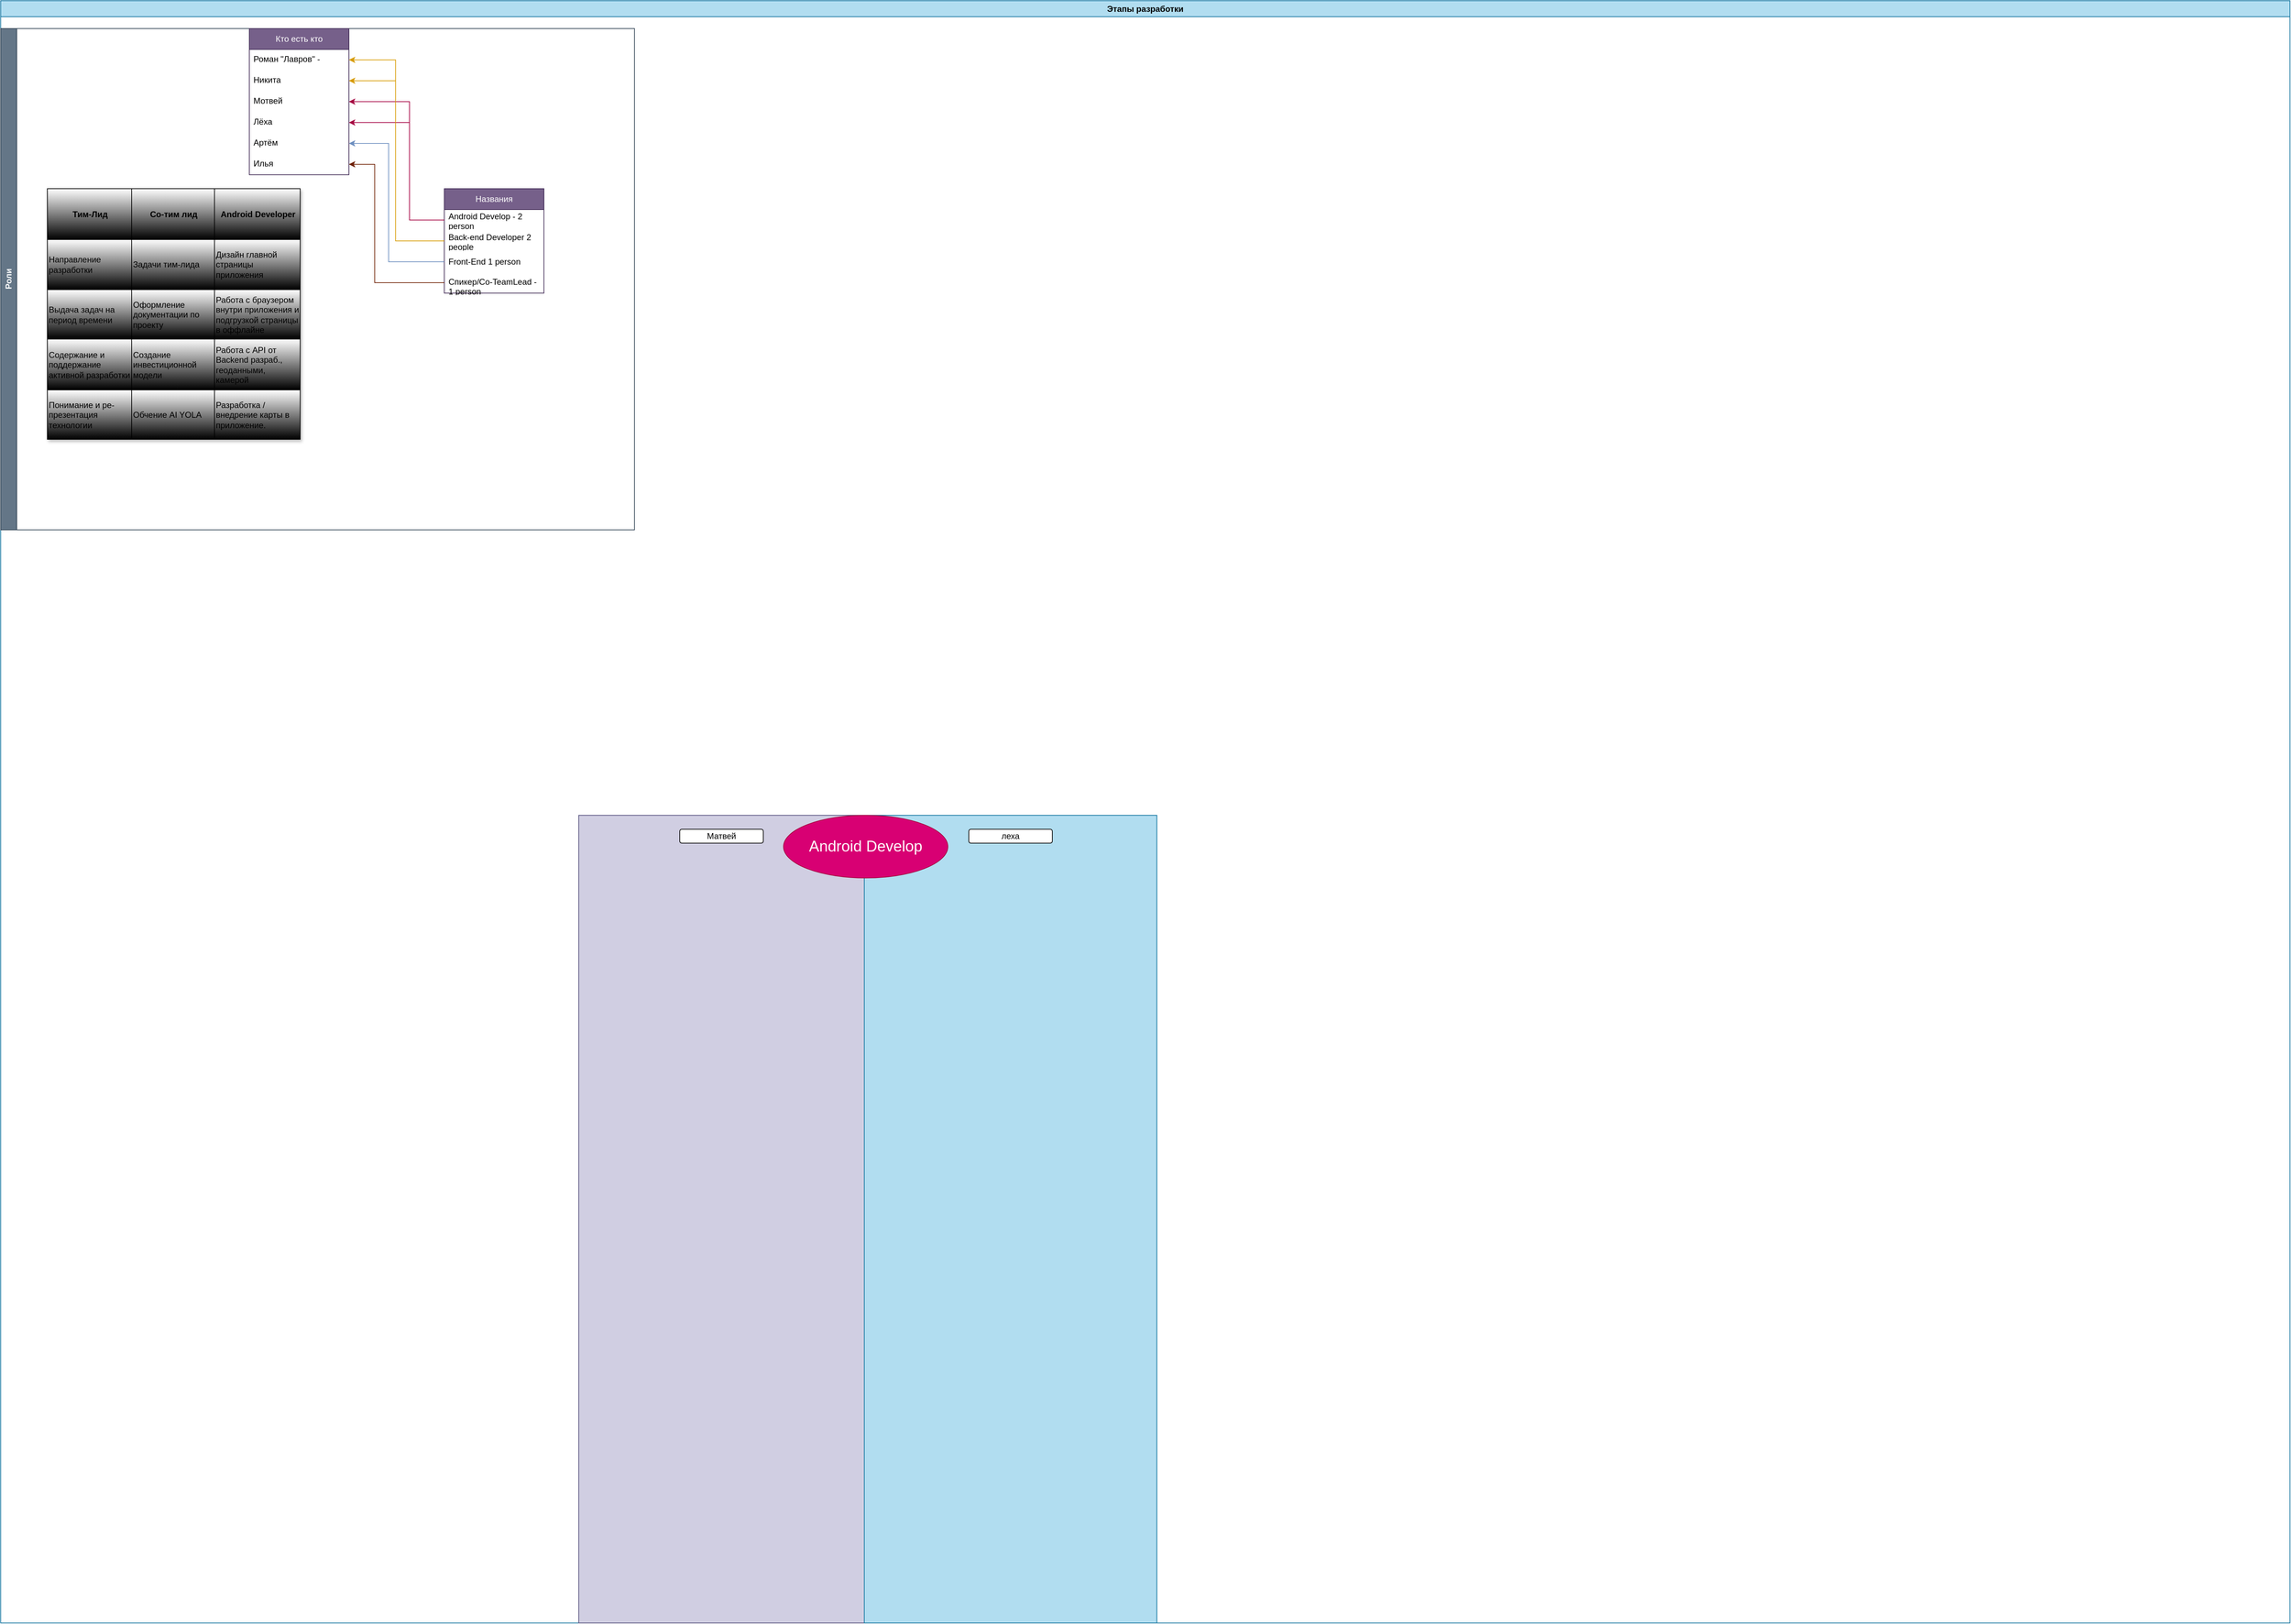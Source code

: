 <mxfile version="22.0.6" type="github">
  <diagram name="Страница — 1" id="wmEAA7BOA9uUHoBaHZGH">
    <mxGraphModel dx="2154" dy="730" grid="1" gridSize="10" guides="1" tooltips="1" connect="1" arrows="1" fold="1" page="1" pageScale="1" pageWidth="827" pageHeight="1169" math="0" shadow="0">
      <root>
        <mxCell id="0" />
        <mxCell id="1" parent="0" />
        <mxCell id="wPuOChfjVIhBy_STEDwP-1" value="Этапы разработки" style="swimlane;whiteSpace=wrap;html=1;fillColor=#b1ddf0;strokeColor=#10739e;" parent="1" vertex="1">
          <mxGeometry x="-827" width="3287" height="2330" as="geometry">
            <mxRectangle x="90" y="60" width="140" height="30" as="alternateBounds" />
          </mxGeometry>
        </mxCell>
        <mxCell id="wPuOChfjVIhBy_STEDwP-3" value="Роли" style="swimlane;horizontal=0;whiteSpace=wrap;html=1;fillColor=#647687;fontColor=#ffffff;strokeColor=#314354;" parent="wPuOChfjVIhBy_STEDwP-1" vertex="1">
          <mxGeometry y="40" width="910" height="720" as="geometry">
            <mxRectangle y="40" width="40" height="60" as="alternateBounds" />
          </mxGeometry>
        </mxCell>
        <mxCell id="wPuOChfjVIhBy_STEDwP-4" value="Названия" style="swimlane;fontStyle=0;childLayout=stackLayout;horizontal=1;startSize=30;horizontalStack=0;resizeParent=1;resizeParentMax=0;resizeLast=0;collapsible=1;marginBottom=0;whiteSpace=wrap;html=1;fillColor=#76608a;fontColor=#ffffff;strokeColor=#432D57;" parent="wPuOChfjVIhBy_STEDwP-3" vertex="1">
          <mxGeometry x="637" y="230" width="143" height="150" as="geometry" />
        </mxCell>
        <mxCell id="wPuOChfjVIhBy_STEDwP-5" value="Android Develop - 2 person" style="text;strokeColor=none;fillColor=none;align=left;verticalAlign=middle;spacingLeft=4;spacingRight=4;overflow=hidden;points=[[0,0.5],[1,0.5]];portConstraint=eastwest;rotatable=0;whiteSpace=wrap;html=1;" parent="wPuOChfjVIhBy_STEDwP-4" vertex="1">
          <mxGeometry y="30" width="143" height="30" as="geometry" />
        </mxCell>
        <mxCell id="wPuOChfjVIhBy_STEDwP-6" value="Back-end Developer 2 people" style="text;strokeColor=none;fillColor=none;align=left;verticalAlign=middle;spacingLeft=4;spacingRight=4;overflow=hidden;points=[[0,0.5],[1,0.5]];portConstraint=eastwest;rotatable=0;whiteSpace=wrap;html=1;" parent="wPuOChfjVIhBy_STEDwP-4" vertex="1">
          <mxGeometry y="60" width="143" height="30" as="geometry" />
        </mxCell>
        <mxCell id="wPuOChfjVIhBy_STEDwP-7" value="Front-End 1 person" style="text;strokeColor=none;fillColor=none;align=left;verticalAlign=middle;spacingLeft=4;spacingRight=4;overflow=hidden;points=[[0,0.5],[1,0.5]];portConstraint=eastwest;rotatable=0;whiteSpace=wrap;html=1;" parent="wPuOChfjVIhBy_STEDwP-4" vertex="1">
          <mxGeometry y="90" width="143" height="30" as="geometry" />
        </mxCell>
        <mxCell id="wPuOChfjVIhBy_STEDwP-8" value="Спикер/Со-TeamLead - 1 person" style="text;strokeColor=none;fillColor=none;spacingLeft=4;spacingRight=4;overflow=hidden;rotatable=0;points=[[0,0.5],[1,0.5]];portConstraint=eastwest;fontSize=12;whiteSpace=wrap;html=1;" parent="wPuOChfjVIhBy_STEDwP-4" vertex="1">
          <mxGeometry y="120" width="143" height="30" as="geometry" />
        </mxCell>
        <mxCell id="wPuOChfjVIhBy_STEDwP-10" value="Кто есть кто" style="swimlane;fontStyle=0;childLayout=stackLayout;horizontal=1;startSize=30;horizontalStack=0;resizeParent=1;resizeParentMax=0;resizeLast=0;collapsible=1;marginBottom=0;whiteSpace=wrap;html=1;fillColor=#76608a;fontColor=#ffffff;strokeColor=#432D57;" parent="wPuOChfjVIhBy_STEDwP-3" vertex="1">
          <mxGeometry x="357" width="143" height="210" as="geometry" />
        </mxCell>
        <mxCell id="wPuOChfjVIhBy_STEDwP-15" value="Роман &quot;Лавров&quot; -&amp;nbsp;" style="text;strokeColor=none;fillColor=none;spacingLeft=4;spacingRight=4;overflow=hidden;rotatable=0;points=[[0,0.5],[1,0.5]];portConstraint=eastwest;fontSize=12;whiteSpace=wrap;html=1;" parent="wPuOChfjVIhBy_STEDwP-10" vertex="1">
          <mxGeometry y="30" width="143" height="30" as="geometry" />
        </mxCell>
        <mxCell id="wPuOChfjVIhBy_STEDwP-18" value="Никита " style="text;strokeColor=none;fillColor=none;spacingLeft=4;spacingRight=4;overflow=hidden;rotatable=0;points=[[0,0.5],[1,0.5]];portConstraint=eastwest;fontSize=12;whiteSpace=wrap;html=1;" parent="wPuOChfjVIhBy_STEDwP-10" vertex="1">
          <mxGeometry y="60" width="143" height="30" as="geometry" />
        </mxCell>
        <mxCell id="wPuOChfjVIhBy_STEDwP-19" value="Мотвей" style="text;strokeColor=none;fillColor=none;spacingLeft=4;spacingRight=4;overflow=hidden;rotatable=0;points=[[0,0.5],[1,0.5]];portConstraint=eastwest;fontSize=12;whiteSpace=wrap;html=1;" parent="wPuOChfjVIhBy_STEDwP-10" vertex="1">
          <mxGeometry y="90" width="143" height="30" as="geometry" />
        </mxCell>
        <mxCell id="wPuOChfjVIhBy_STEDwP-20" value="Лёха" style="text;strokeColor=none;fillColor=none;spacingLeft=4;spacingRight=4;overflow=hidden;rotatable=0;points=[[0,0.5],[1,0.5]];portConstraint=eastwest;fontSize=12;whiteSpace=wrap;html=1;" parent="wPuOChfjVIhBy_STEDwP-10" vertex="1">
          <mxGeometry y="120" width="143" height="30" as="geometry" />
        </mxCell>
        <mxCell id="wPuOChfjVIhBy_STEDwP-21" value="Артём" style="text;strokeColor=none;fillColor=none;spacingLeft=4;spacingRight=4;overflow=hidden;rotatable=0;points=[[0,0.5],[1,0.5]];portConstraint=eastwest;fontSize=12;whiteSpace=wrap;html=1;" parent="wPuOChfjVIhBy_STEDwP-10" vertex="1">
          <mxGeometry y="150" width="143" height="30" as="geometry" />
        </mxCell>
        <mxCell id="wPuOChfjVIhBy_STEDwP-22" value="Илья" style="text;strokeColor=none;fillColor=none;spacingLeft=4;spacingRight=4;overflow=hidden;rotatable=0;points=[[0,0.5],[1,0.5]];portConstraint=eastwest;fontSize=12;whiteSpace=wrap;html=1;" parent="wPuOChfjVIhBy_STEDwP-10" vertex="1">
          <mxGeometry y="180" width="143" height="30" as="geometry" />
        </mxCell>
        <mxCell id="wPuOChfjVIhBy_STEDwP-40" value="Assets" style="childLayout=tableLayout;recursiveResize=0;strokeColor=#98bf21;fillColor=#A7C942;shadow=1;" parent="wPuOChfjVIhBy_STEDwP-3" vertex="1">
          <mxGeometry x="67" y="230" width="363" height="360" as="geometry" />
        </mxCell>
        <mxCell id="wPuOChfjVIhBy_STEDwP-41" style="shape=tableRow;horizontal=0;startSize=0;swimlaneHead=0;swimlaneBody=0;top=0;left=0;bottom=0;right=0;dropTarget=0;collapsible=0;recursiveResize=0;expand=0;fontStyle=0;strokeColor=inherit;fillColor=#ffffff;" parent="wPuOChfjVIhBy_STEDwP-40" vertex="1">
          <mxGeometry width="363" height="73" as="geometry" />
        </mxCell>
        <mxCell id="wPuOChfjVIhBy_STEDwP-42" value="Тим-Лид" style="connectable=0;recursiveResize=0;align=center;fontStyle=1;html=1;gradientColor=#000000;" parent="wPuOChfjVIhBy_STEDwP-41" vertex="1">
          <mxGeometry width="121" height="73" as="geometry">
            <mxRectangle width="121" height="73" as="alternateBounds" />
          </mxGeometry>
        </mxCell>
        <mxCell id="wPuOChfjVIhBy_STEDwP-43" value="Со-тим лид" style="connectable=0;recursiveResize=0;align=center;fontStyle=1;html=1;gradientColor=#000000;" parent="wPuOChfjVIhBy_STEDwP-41" vertex="1">
          <mxGeometry x="121" width="119" height="73" as="geometry">
            <mxRectangle width="119" height="73" as="alternateBounds" />
          </mxGeometry>
        </mxCell>
        <mxCell id="wPuOChfjVIhBy_STEDwP-44" value="Android Developer" style="connectable=0;recursiveResize=0;align=center;fontStyle=1;html=1;gradientColor=#000000;" parent="wPuOChfjVIhBy_STEDwP-41" vertex="1">
          <mxGeometry x="240" width="123" height="73" as="geometry">
            <mxRectangle width="123" height="73" as="alternateBounds" />
          </mxGeometry>
        </mxCell>
        <mxCell id="wPuOChfjVIhBy_STEDwP-45" value="" style="shape=tableRow;horizontal=0;startSize=0;swimlaneHead=0;swimlaneBody=0;top=0;left=0;bottom=0;right=0;dropTarget=0;collapsible=0;recursiveResize=0;expand=0;fontStyle=0;strokeColor=inherit;fillColor=#ffffff;" parent="wPuOChfjVIhBy_STEDwP-40" vertex="1">
          <mxGeometry y="73" width="363" height="72" as="geometry" />
        </mxCell>
        <mxCell id="wPuOChfjVIhBy_STEDwP-46" value="&lt;div align=&quot;left&quot;&gt;Направление разработки&lt;/div&gt;" style="connectable=0;recursiveResize=0;align=left;whiteSpace=wrap;html=1;gradientColor=#000000;" parent="wPuOChfjVIhBy_STEDwP-45" vertex="1">
          <mxGeometry width="121" height="72" as="geometry">
            <mxRectangle width="121" height="72" as="alternateBounds" />
          </mxGeometry>
        </mxCell>
        <mxCell id="wPuOChfjVIhBy_STEDwP-47" value="&lt;div align=&quot;left&quot;&gt;Задачи тим-лида&lt;/div&gt;" style="connectable=0;recursiveResize=0;align=left;whiteSpace=wrap;html=1;gradientColor=#000000;" parent="wPuOChfjVIhBy_STEDwP-45" vertex="1">
          <mxGeometry x="121" width="119" height="72" as="geometry">
            <mxRectangle width="119" height="72" as="alternateBounds" />
          </mxGeometry>
        </mxCell>
        <mxCell id="wPuOChfjVIhBy_STEDwP-48" value="&lt;div align=&quot;left&quot;&gt;Дизайн главной страницы приложения&lt;/div&gt;" style="connectable=0;recursiveResize=0;align=left;whiteSpace=wrap;html=1;gradientColor=#000000;" parent="wPuOChfjVIhBy_STEDwP-45" vertex="1">
          <mxGeometry x="240" width="123" height="72" as="geometry">
            <mxRectangle width="123" height="72" as="alternateBounds" />
          </mxGeometry>
        </mxCell>
        <mxCell id="wPuOChfjVIhBy_STEDwP-49" value="" style="shape=tableRow;horizontal=0;startSize=0;swimlaneHead=0;swimlaneBody=0;top=0;left=0;bottom=0;right=0;dropTarget=0;collapsible=0;recursiveResize=0;expand=0;fontStyle=1;strokeColor=inherit;fillColor=#EAF2D3;" parent="wPuOChfjVIhBy_STEDwP-40" vertex="1">
          <mxGeometry y="145" width="363" height="71" as="geometry" />
        </mxCell>
        <mxCell id="wPuOChfjVIhBy_STEDwP-50" value="Выдача задач на период времени" style="connectable=0;recursiveResize=0;whiteSpace=wrap;html=1;gradientColor=#000000;align=left;" parent="wPuOChfjVIhBy_STEDwP-49" vertex="1">
          <mxGeometry width="121" height="71" as="geometry">
            <mxRectangle width="121" height="71" as="alternateBounds" />
          </mxGeometry>
        </mxCell>
        <mxCell id="wPuOChfjVIhBy_STEDwP-51" value="&lt;div align=&quot;left&quot;&gt;Оформление документации по проекту&lt;/div&gt;" style="connectable=0;recursiveResize=0;whiteSpace=wrap;html=1;gradientColor=#000000;align=left;" parent="wPuOChfjVIhBy_STEDwP-49" vertex="1">
          <mxGeometry x="121" width="119" height="71" as="geometry">
            <mxRectangle width="119" height="71" as="alternateBounds" />
          </mxGeometry>
        </mxCell>
        <mxCell id="wPuOChfjVIhBy_STEDwP-52" value="&lt;div align=&quot;left&quot;&gt;Работа с браузером внутри приложения и подгрузкой страницы в оффлайне&lt;/div&gt;" style="connectable=0;recursiveResize=0;whiteSpace=wrap;html=1;gradientColor=#000000;align=left;" parent="wPuOChfjVIhBy_STEDwP-49" vertex="1">
          <mxGeometry x="240" width="123" height="71" as="geometry">
            <mxRectangle width="123" height="71" as="alternateBounds" />
          </mxGeometry>
        </mxCell>
        <mxCell id="wPuOChfjVIhBy_STEDwP-53" value="" style="shape=tableRow;horizontal=0;startSize=0;swimlaneHead=0;swimlaneBody=0;top=0;left=0;bottom=0;right=0;dropTarget=0;collapsible=0;recursiveResize=0;expand=0;fontStyle=0;strokeColor=inherit;fillColor=#ffffff;" parent="wPuOChfjVIhBy_STEDwP-40" vertex="1">
          <mxGeometry y="216" width="363" height="73" as="geometry" />
        </mxCell>
        <mxCell id="wPuOChfjVIhBy_STEDwP-54" value="&lt;div align=&quot;left&quot;&gt;Содержание и поддержание активной разработки&lt;/div&gt;" style="connectable=0;recursiveResize=0;fontStyle=0;align=left;whiteSpace=wrap;html=1;gradientColor=#000000;" parent="wPuOChfjVIhBy_STEDwP-53" vertex="1">
          <mxGeometry width="121" height="73" as="geometry">
            <mxRectangle width="121" height="73" as="alternateBounds" />
          </mxGeometry>
        </mxCell>
        <mxCell id="wPuOChfjVIhBy_STEDwP-55" value="&lt;div align=&quot;left&quot;&gt;Создание инвестиционной модели&lt;/div&gt;" style="connectable=0;recursiveResize=0;fontStyle=0;align=left;whiteSpace=wrap;html=1;gradientColor=#000000;" parent="wPuOChfjVIhBy_STEDwP-53" vertex="1">
          <mxGeometry x="121" width="119" height="73" as="geometry">
            <mxRectangle width="119" height="73" as="alternateBounds" />
          </mxGeometry>
        </mxCell>
        <mxCell id="wPuOChfjVIhBy_STEDwP-56" value="Работа с API от Backend разраб., геоданными, камерой" style="connectable=0;recursiveResize=0;fontStyle=0;align=left;whiteSpace=wrap;html=1;gradientColor=#000000;" parent="wPuOChfjVIhBy_STEDwP-53" vertex="1">
          <mxGeometry x="240" width="123" height="73" as="geometry">
            <mxRectangle width="123" height="73" as="alternateBounds" />
          </mxGeometry>
        </mxCell>
        <mxCell id="wPuOChfjVIhBy_STEDwP-57" value="" style="shape=tableRow;horizontal=0;startSize=0;swimlaneHead=0;swimlaneBody=0;top=0;left=0;bottom=0;right=0;dropTarget=0;collapsible=0;recursiveResize=0;expand=0;fontStyle=1;strokeColor=inherit;fillColor=#EAF2D3;" parent="wPuOChfjVIhBy_STEDwP-40" vertex="1">
          <mxGeometry y="289" width="363" height="71" as="geometry" />
        </mxCell>
        <mxCell id="wPuOChfjVIhBy_STEDwP-58" value="&lt;div align=&quot;left&quot;&gt;Понимание и ре-презентация технологии&lt;/div&gt;" style="connectable=0;recursiveResize=0;whiteSpace=wrap;html=1;gradientColor=#000000;align=left;" parent="wPuOChfjVIhBy_STEDwP-57" vertex="1">
          <mxGeometry width="121" height="71" as="geometry">
            <mxRectangle width="121" height="71" as="alternateBounds" />
          </mxGeometry>
        </mxCell>
        <mxCell id="wPuOChfjVIhBy_STEDwP-59" value="&lt;div align=&quot;left&quot;&gt;Обчение AI YOLA&lt;/div&gt;" style="connectable=0;recursiveResize=0;whiteSpace=wrap;html=1;gradientColor=#000000;align=left;" parent="wPuOChfjVIhBy_STEDwP-57" vertex="1">
          <mxGeometry x="121" width="119" height="71" as="geometry">
            <mxRectangle width="119" height="71" as="alternateBounds" />
          </mxGeometry>
        </mxCell>
        <mxCell id="wPuOChfjVIhBy_STEDwP-60" value="Разработка /внедрение карты в приложение." style="connectable=0;recursiveResize=0;whiteSpace=wrap;html=1;gradientColor=#000000;align=left;" parent="wPuOChfjVIhBy_STEDwP-57" vertex="1">
          <mxGeometry x="240" width="123" height="71" as="geometry">
            <mxRectangle width="123" height="71" as="alternateBounds" />
          </mxGeometry>
        </mxCell>
        <mxCell id="SKTIYrA9YtjumqCayFWy-4" style="edgeStyle=orthogonalEdgeStyle;rounded=0;orthogonalLoop=1;jettySize=auto;html=1;exitX=0;exitY=0.5;exitDx=0;exitDy=0;entryX=1;entryY=0.5;entryDx=0;entryDy=0;fillColor=#d80073;strokeColor=#A50040;" parent="wPuOChfjVIhBy_STEDwP-3" source="wPuOChfjVIhBy_STEDwP-5" target="wPuOChfjVIhBy_STEDwP-20" edge="1">
          <mxGeometry relative="1" as="geometry">
            <Array as="points">
              <mxPoint x="587" y="275" />
              <mxPoint x="587" y="135" />
            </Array>
          </mxGeometry>
        </mxCell>
        <mxCell id="SKTIYrA9YtjumqCayFWy-5" style="edgeStyle=orthogonalEdgeStyle;rounded=0;orthogonalLoop=1;jettySize=auto;html=1;exitX=0;exitY=0.5;exitDx=0;exitDy=0;entryX=1;entryY=0.5;entryDx=0;entryDy=0;fillColor=#d80073;strokeColor=#A50040;" parent="wPuOChfjVIhBy_STEDwP-3" source="wPuOChfjVIhBy_STEDwP-5" target="wPuOChfjVIhBy_STEDwP-19" edge="1">
          <mxGeometry relative="1" as="geometry">
            <Array as="points">
              <mxPoint x="587" y="275" />
              <mxPoint x="587" y="105" />
            </Array>
          </mxGeometry>
        </mxCell>
        <mxCell id="SKTIYrA9YtjumqCayFWy-7" style="edgeStyle=orthogonalEdgeStyle;rounded=0;orthogonalLoop=1;jettySize=auto;html=1;exitX=0;exitY=0.5;exitDx=0;exitDy=0;entryX=1;entryY=0.5;entryDx=0;entryDy=0;fillColor=#ffe6cc;strokeColor=#d79b00;" parent="wPuOChfjVIhBy_STEDwP-3" source="wPuOChfjVIhBy_STEDwP-6" target="wPuOChfjVIhBy_STEDwP-15" edge="1">
          <mxGeometry relative="1" as="geometry">
            <Array as="points">
              <mxPoint x="567" y="305" />
              <mxPoint x="567" y="45" />
            </Array>
          </mxGeometry>
        </mxCell>
        <mxCell id="SKTIYrA9YtjumqCayFWy-8" style="edgeStyle=orthogonalEdgeStyle;rounded=0;orthogonalLoop=1;jettySize=auto;html=1;exitX=0;exitY=0.5;exitDx=0;exitDy=0;entryX=1;entryY=0.5;entryDx=0;entryDy=0;fillColor=#ffe6cc;strokeColor=#d79b00;" parent="wPuOChfjVIhBy_STEDwP-3" source="wPuOChfjVIhBy_STEDwP-6" target="wPuOChfjVIhBy_STEDwP-18" edge="1">
          <mxGeometry relative="1" as="geometry">
            <Array as="points">
              <mxPoint x="567" y="305" />
              <mxPoint x="567" y="75" />
            </Array>
          </mxGeometry>
        </mxCell>
        <mxCell id="SKTIYrA9YtjumqCayFWy-9" style="edgeStyle=orthogonalEdgeStyle;rounded=0;orthogonalLoop=1;jettySize=auto;html=1;exitX=0;exitY=0.5;exitDx=0;exitDy=0;entryX=1;entryY=0.5;entryDx=0;entryDy=0;fillColor=#dae8fc;strokeColor=#6c8ebf;" parent="wPuOChfjVIhBy_STEDwP-3" source="wPuOChfjVIhBy_STEDwP-7" target="wPuOChfjVIhBy_STEDwP-21" edge="1">
          <mxGeometry relative="1" as="geometry">
            <Array as="points">
              <mxPoint x="557" y="335" />
              <mxPoint x="557" y="165" />
            </Array>
          </mxGeometry>
        </mxCell>
        <mxCell id="SKTIYrA9YtjumqCayFWy-10" style="edgeStyle=orthogonalEdgeStyle;rounded=0;orthogonalLoop=1;jettySize=auto;html=1;exitX=0;exitY=0.5;exitDx=0;exitDy=0;entryX=1;entryY=0.5;entryDx=0;entryDy=0;fillColor=#a0522d;strokeColor=#6D1F00;" parent="wPuOChfjVIhBy_STEDwP-3" source="wPuOChfjVIhBy_STEDwP-8" target="wPuOChfjVIhBy_STEDwP-22" edge="1">
          <mxGeometry relative="1" as="geometry">
            <Array as="points">
              <mxPoint x="537" y="365" />
              <mxPoint x="537" y="195" />
            </Array>
          </mxGeometry>
        </mxCell>
        <mxCell id="oYuEER5lGWqATyG6__le-2" value="" style="rounded=0;whiteSpace=wrap;html=1;fillColor=#d0cee2;strokeColor=#56517e;" vertex="1" parent="wPuOChfjVIhBy_STEDwP-1">
          <mxGeometry x="830" y="1170" width="410" height="1160" as="geometry" />
        </mxCell>
        <mxCell id="oYuEER5lGWqATyG6__le-3" value="" style="rounded=0;whiteSpace=wrap;html=1;fillColor=#b1ddf0;strokeColor=#10739e;" vertex="1" parent="wPuOChfjVIhBy_STEDwP-1">
          <mxGeometry x="1240" y="1170" width="420" height="1160" as="geometry" />
        </mxCell>
        <mxCell id="oYuEER5lGWqATyG6__le-4" value="Матвей" style="rounded=1;whiteSpace=wrap;html=1;" vertex="1" parent="wPuOChfjVIhBy_STEDwP-1">
          <mxGeometry x="975" y="1190" width="120" height="20" as="geometry" />
        </mxCell>
        <mxCell id="oYuEER5lGWqATyG6__le-5" value="леха" style="rounded=1;whiteSpace=wrap;html=1;" vertex="1" parent="wPuOChfjVIhBy_STEDwP-1">
          <mxGeometry x="1390" y="1190" width="120" height="20" as="geometry" />
        </mxCell>
        <mxCell id="oYuEER5lGWqATyG6__le-6" value="&lt;font style=&quot;font-size: 22px;&quot;&gt;Android Develop&lt;/font&gt;" style="ellipse;whiteSpace=wrap;html=1;fillColor=#d80073;fontColor=#ffffff;strokeColor=#A50040;" vertex="1" parent="wPuOChfjVIhBy_STEDwP-1">
          <mxGeometry x="1124" y="1170" width="236" height="90" as="geometry" />
        </mxCell>
      </root>
    </mxGraphModel>
  </diagram>
</mxfile>
